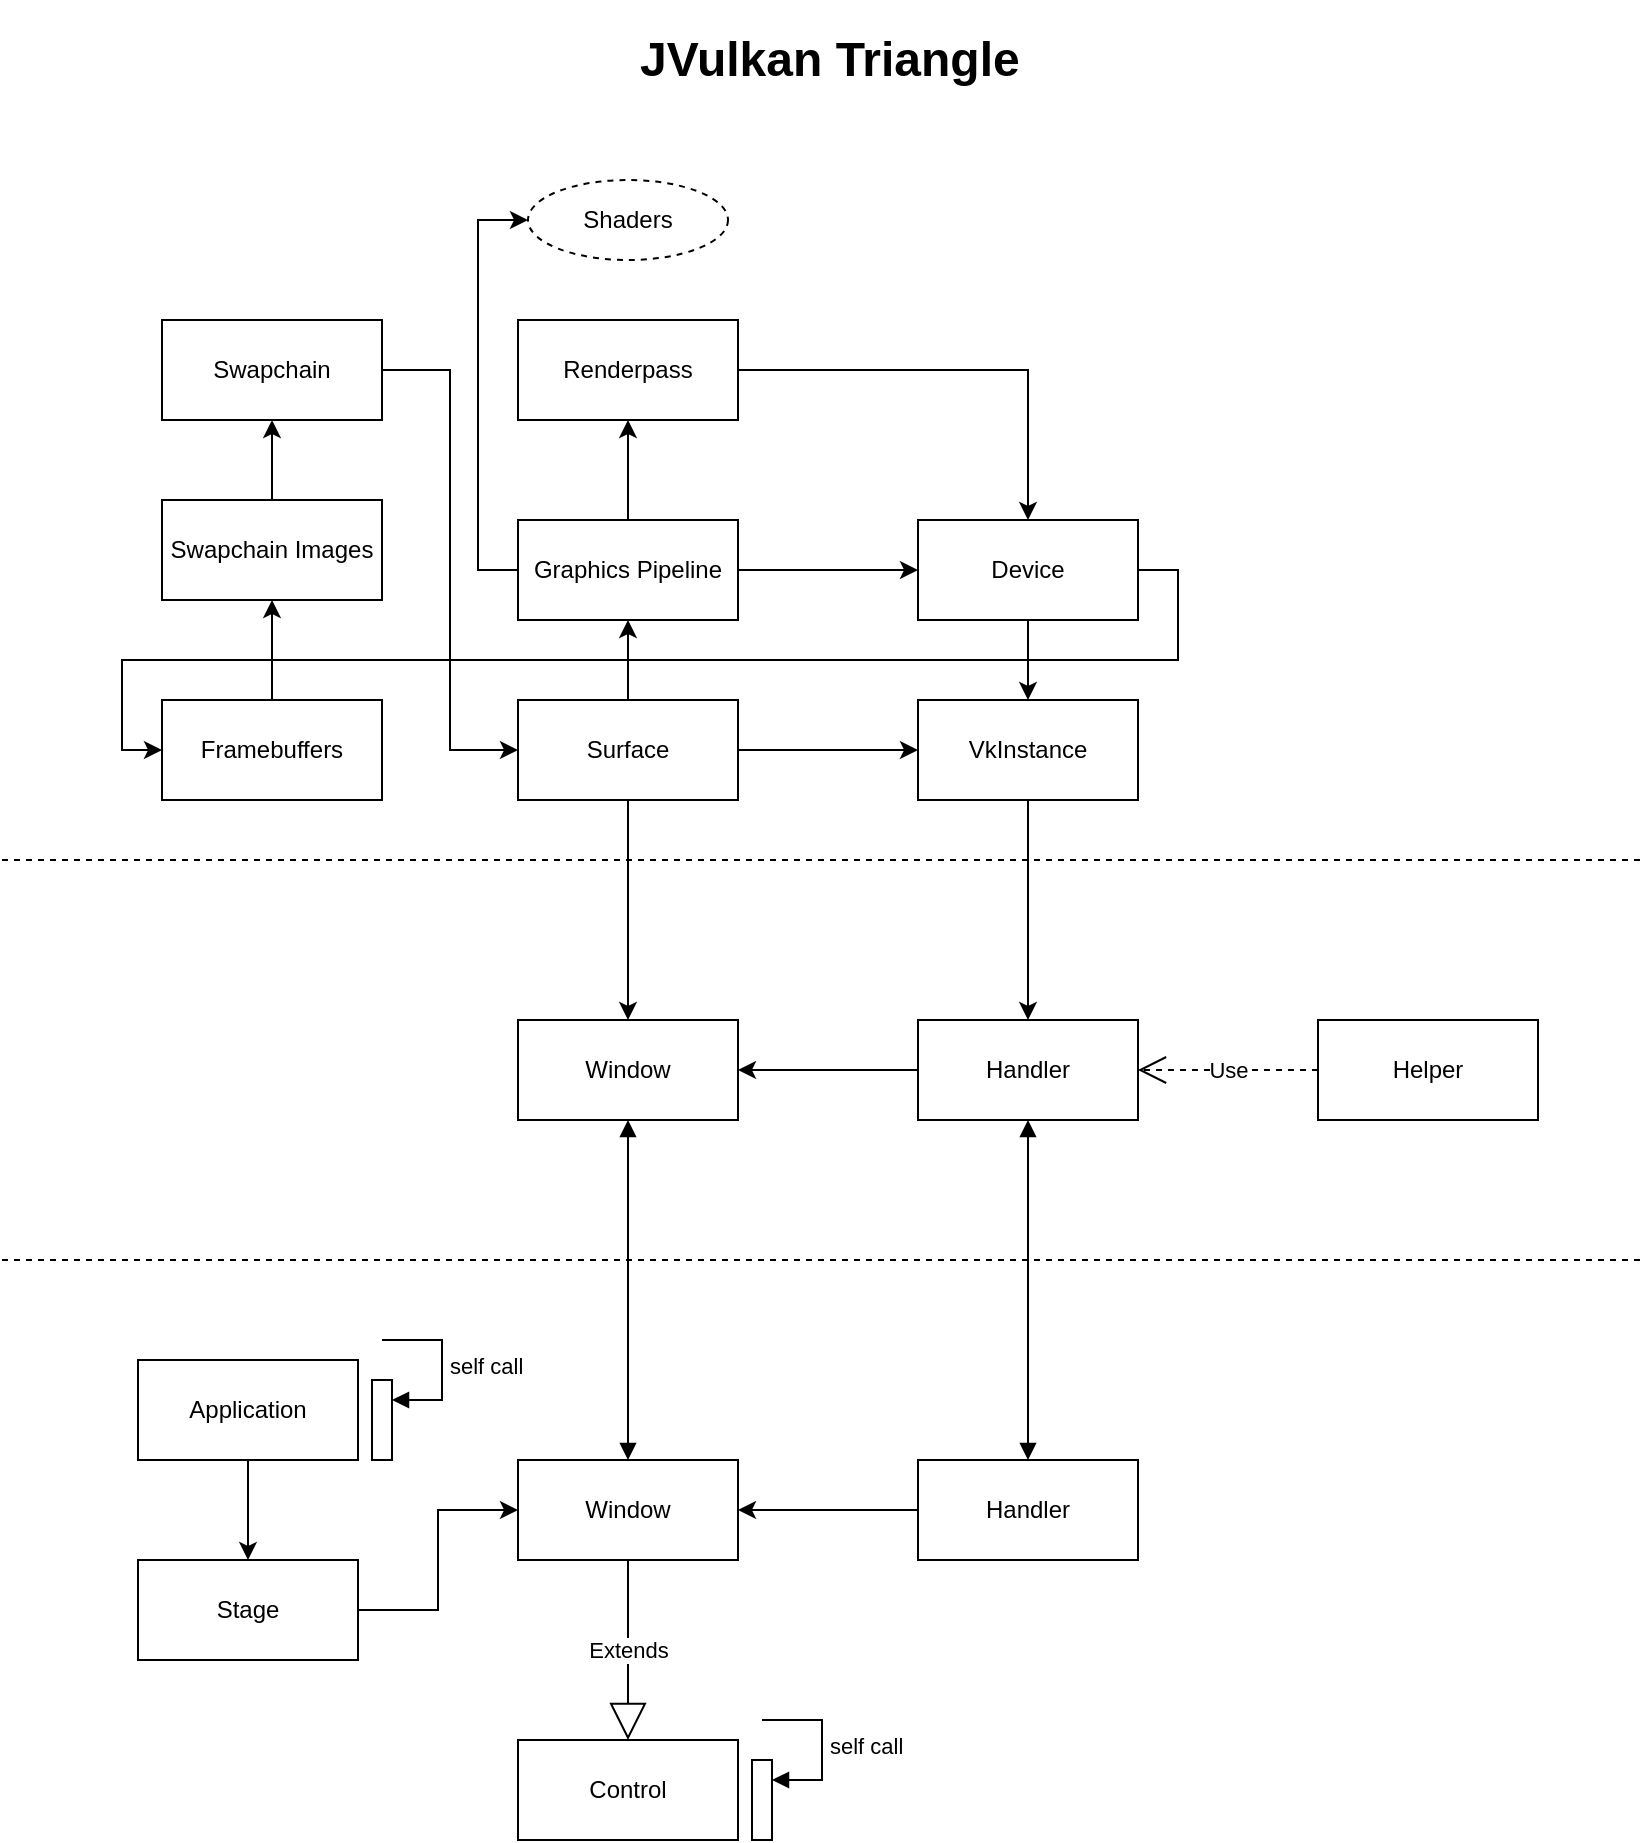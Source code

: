 <mxfile version="21.2.8" type="device">
  <diagram name="Seite-1" id="3QuzrFtcdT5GmKSGnVmT">
    <mxGraphModel dx="1787" dy="900" grid="1" gridSize="10" guides="1" tooltips="1" connect="1" arrows="1" fold="1" page="1" pageScale="1" pageWidth="827" pageHeight="1169" math="0" shadow="0">
      <root>
        <mxCell id="0" />
        <mxCell id="1" parent="0" />
        <mxCell id="1mJNoidUhChLkpWLGqwz-13" value="&lt;h1&gt;JVulkan Triangle&lt;/h1&gt;" style="text;html=1;strokeColor=none;fillColor=none;spacing=5;spacingTop=-20;whiteSpace=wrap;overflow=hidden;rounded=0;" parent="1" vertex="1">
          <mxGeometry x="314" y="20" width="200" height="40" as="geometry" />
        </mxCell>
        <mxCell id="NUWZq090cU70USYO5lzo-89" style="edgeStyle=orthogonalEdgeStyle;rounded=0;orthogonalLoop=1;jettySize=auto;html=1;exitX=0.5;exitY=1;exitDx=0;exitDy=0;entryX=0.5;entryY=0;entryDx=0;entryDy=0;" edge="1" parent="1" source="NUWZq090cU70USYO5lzo-85" target="NUWZq090cU70USYO5lzo-86">
          <mxGeometry relative="1" as="geometry" />
        </mxCell>
        <mxCell id="NUWZq090cU70USYO5lzo-85" value="Application" style="html=1;whiteSpace=wrap;" vertex="1" parent="1">
          <mxGeometry x="68" y="690" width="110" height="50" as="geometry" />
        </mxCell>
        <mxCell id="NUWZq090cU70USYO5lzo-88" style="edgeStyle=orthogonalEdgeStyle;rounded=0;orthogonalLoop=1;jettySize=auto;html=1;exitX=1;exitY=0.5;exitDx=0;exitDy=0;entryX=0;entryY=0.5;entryDx=0;entryDy=0;" edge="1" parent="1" source="NUWZq090cU70USYO5lzo-86" target="NUWZq090cU70USYO5lzo-87">
          <mxGeometry relative="1" as="geometry" />
        </mxCell>
        <mxCell id="NUWZq090cU70USYO5lzo-86" value="Stage" style="html=1;whiteSpace=wrap;" vertex="1" parent="1">
          <mxGeometry x="68" y="790" width="110" height="50" as="geometry" />
        </mxCell>
        <mxCell id="NUWZq090cU70USYO5lzo-87" value="Window" style="html=1;whiteSpace=wrap;" vertex="1" parent="1">
          <mxGeometry x="258" y="740" width="110" height="50" as="geometry" />
        </mxCell>
        <mxCell id="NUWZq090cU70USYO5lzo-102" value="Extends" style="endArrow=block;endSize=16;endFill=0;html=1;rounded=0;exitX=0.5;exitY=1;exitDx=0;exitDy=0;entryX=0.5;entryY=0;entryDx=0;entryDy=0;" edge="1" parent="1" source="NUWZq090cU70USYO5lzo-87" target="NUWZq090cU70USYO5lzo-106">
          <mxGeometry width="160" relative="1" as="geometry">
            <mxPoint x="318" y="810" as="sourcePoint" />
            <mxPoint x="283" y="890" as="targetPoint" />
          </mxGeometry>
        </mxCell>
        <mxCell id="NUWZq090cU70USYO5lzo-106" value="Control" style="html=1;whiteSpace=wrap;" vertex="1" parent="1">
          <mxGeometry x="258" y="880" width="110" height="50" as="geometry" />
        </mxCell>
        <mxCell id="NUWZq090cU70USYO5lzo-138" value="" style="endArrow=block;startArrow=block;endFill=1;startFill=1;html=1;rounded=0;exitX=0.5;exitY=0;exitDx=0;exitDy=0;entryX=0.5;entryY=1;entryDx=0;entryDy=0;" edge="1" parent="1" source="NUWZq090cU70USYO5lzo-87" target="NUWZq090cU70USYO5lzo-139">
          <mxGeometry width="160" relative="1" as="geometry">
            <mxPoint x="278" y="640" as="sourcePoint" />
            <mxPoint x="283" y="600" as="targetPoint" />
          </mxGeometry>
        </mxCell>
        <mxCell id="NUWZq090cU70USYO5lzo-139" value="Window" style="html=1;whiteSpace=wrap;" vertex="1" parent="1">
          <mxGeometry x="258" y="520" width="110" height="50" as="geometry" />
        </mxCell>
        <mxCell id="NUWZq090cU70USYO5lzo-153" style="edgeStyle=orthogonalEdgeStyle;rounded=0;orthogonalLoop=1;jettySize=auto;html=1;exitX=0;exitY=0.5;exitDx=0;exitDy=0;entryX=1;entryY=0.5;entryDx=0;entryDy=0;" edge="1" parent="1" source="NUWZq090cU70USYO5lzo-142" target="NUWZq090cU70USYO5lzo-139">
          <mxGeometry relative="1" as="geometry" />
        </mxCell>
        <mxCell id="NUWZq090cU70USYO5lzo-142" value="Handler" style="html=1;whiteSpace=wrap;" vertex="1" parent="1">
          <mxGeometry x="458" y="520" width="110" height="50" as="geometry" />
        </mxCell>
        <mxCell id="NUWZq090cU70USYO5lzo-154" style="edgeStyle=orthogonalEdgeStyle;rounded=0;orthogonalLoop=1;jettySize=auto;html=1;exitX=0;exitY=0.5;exitDx=0;exitDy=0;entryX=1;entryY=0.5;entryDx=0;entryDy=0;" edge="1" parent="1" source="NUWZq090cU70USYO5lzo-143" target="NUWZq090cU70USYO5lzo-87">
          <mxGeometry relative="1" as="geometry" />
        </mxCell>
        <mxCell id="NUWZq090cU70USYO5lzo-143" value="Handler" style="html=1;whiteSpace=wrap;" vertex="1" parent="1">
          <mxGeometry x="458" y="740" width="110" height="50" as="geometry" />
        </mxCell>
        <mxCell id="NUWZq090cU70USYO5lzo-144" value="" style="endArrow=block;startArrow=block;endFill=1;startFill=1;html=1;rounded=0;entryX=0.5;entryY=1;entryDx=0;entryDy=0;" edge="1" parent="1" source="NUWZq090cU70USYO5lzo-143" target="NUWZq090cU70USYO5lzo-142">
          <mxGeometry width="160" relative="1" as="geometry">
            <mxPoint x="453" y="700" as="sourcePoint" />
            <mxPoint x="613" y="700" as="targetPoint" />
          </mxGeometry>
        </mxCell>
        <mxCell id="NUWZq090cU70USYO5lzo-146" value="Helper" style="html=1;whiteSpace=wrap;" vertex="1" parent="1">
          <mxGeometry x="658" y="520" width="110" height="50" as="geometry" />
        </mxCell>
        <mxCell id="NUWZq090cU70USYO5lzo-152" value="Use" style="endArrow=open;endSize=12;dashed=1;html=1;rounded=0;entryX=1;entryY=0.5;entryDx=0;entryDy=0;" edge="1" parent="1" source="NUWZq090cU70USYO5lzo-146" target="NUWZq090cU70USYO5lzo-142">
          <mxGeometry width="160" relative="1" as="geometry">
            <mxPoint x="123" y="360" as="sourcePoint" />
            <mxPoint x="123" y="360" as="targetPoint" />
          </mxGeometry>
        </mxCell>
        <mxCell id="NUWZq090cU70USYO5lzo-227" style="edgeStyle=orthogonalEdgeStyle;rounded=0;orthogonalLoop=1;jettySize=auto;html=1;exitX=0.5;exitY=1;exitDx=0;exitDy=0;entryX=0.5;entryY=0;entryDx=0;entryDy=0;" edge="1" parent="1" source="NUWZq090cU70USYO5lzo-161" target="NUWZq090cU70USYO5lzo-142">
          <mxGeometry relative="1" as="geometry" />
        </mxCell>
        <mxCell id="NUWZq090cU70USYO5lzo-161" value="VkInstance" style="html=1;whiteSpace=wrap;" vertex="1" parent="1">
          <mxGeometry x="458" y="360" width="110" height="50" as="geometry" />
        </mxCell>
        <mxCell id="NUWZq090cU70USYO5lzo-164" style="edgeStyle=orthogonalEdgeStyle;rounded=0;orthogonalLoop=1;jettySize=auto;html=1;exitX=1;exitY=0.5;exitDx=0;exitDy=0;entryX=0;entryY=0.5;entryDx=0;entryDy=0;" edge="1" parent="1" source="NUWZq090cU70USYO5lzo-162" target="NUWZq090cU70USYO5lzo-161">
          <mxGeometry relative="1" as="geometry" />
        </mxCell>
        <mxCell id="NUWZq090cU70USYO5lzo-190" style="edgeStyle=orthogonalEdgeStyle;rounded=0;orthogonalLoop=1;jettySize=auto;html=1;exitX=0.5;exitY=0;exitDx=0;exitDy=0;entryX=0.5;entryY=1;entryDx=0;entryDy=0;" edge="1" parent="1" source="NUWZq090cU70USYO5lzo-162" target="NUWZq090cU70USYO5lzo-180">
          <mxGeometry relative="1" as="geometry" />
        </mxCell>
        <mxCell id="NUWZq090cU70USYO5lzo-162" value="Surface" style="html=1;whiteSpace=wrap;" vertex="1" parent="1">
          <mxGeometry x="258" y="360" width="110" height="50" as="geometry" />
        </mxCell>
        <mxCell id="NUWZq090cU70USYO5lzo-170" value="" style="endArrow=classic;html=1;rounded=0;entryX=0.5;entryY=0;entryDx=0;entryDy=0;exitX=0.5;exitY=1;exitDx=0;exitDy=0;" edge="1" parent="1" source="NUWZq090cU70USYO5lzo-162" target="NUWZq090cU70USYO5lzo-139">
          <mxGeometry relative="1" as="geometry">
            <mxPoint x="48" y="480" as="sourcePoint" />
            <mxPoint x="148" y="480" as="targetPoint" />
          </mxGeometry>
        </mxCell>
        <mxCell id="NUWZq090cU70USYO5lzo-174" value="" style="endArrow=none;dashed=1;html=1;rounded=0;" edge="1" parent="1">
          <mxGeometry width="50" height="50" relative="1" as="geometry">
            <mxPoint y="440" as="sourcePoint" />
            <mxPoint x="820" y="440" as="targetPoint" />
          </mxGeometry>
        </mxCell>
        <mxCell id="NUWZq090cU70USYO5lzo-175" value="" style="endArrow=none;dashed=1;html=1;rounded=0;" edge="1" parent="1">
          <mxGeometry width="50" height="50" relative="1" as="geometry">
            <mxPoint y="640" as="sourcePoint" />
            <mxPoint x="820" y="640" as="targetPoint" />
          </mxGeometry>
        </mxCell>
        <mxCell id="NUWZq090cU70USYO5lzo-194" style="edgeStyle=orthogonalEdgeStyle;rounded=0;orthogonalLoop=1;jettySize=auto;html=1;exitX=0.5;exitY=0;exitDx=0;exitDy=0;entryX=0.5;entryY=1;entryDx=0;entryDy=0;" edge="1" parent="1" source="NUWZq090cU70USYO5lzo-180" target="NUWZq090cU70USYO5lzo-193">
          <mxGeometry relative="1" as="geometry" />
        </mxCell>
        <mxCell id="NUWZq090cU70USYO5lzo-216" style="edgeStyle=orthogonalEdgeStyle;rounded=0;orthogonalLoop=1;jettySize=auto;html=1;exitX=1;exitY=0.5;exitDx=0;exitDy=0;entryX=0;entryY=0.5;entryDx=0;entryDy=0;" edge="1" parent="1" source="NUWZq090cU70USYO5lzo-180" target="NUWZq090cU70USYO5lzo-197">
          <mxGeometry relative="1" as="geometry" />
        </mxCell>
        <mxCell id="NUWZq090cU70USYO5lzo-221" style="edgeStyle=orthogonalEdgeStyle;rounded=0;orthogonalLoop=1;jettySize=auto;html=1;exitX=0;exitY=0.5;exitDx=0;exitDy=0;entryX=0;entryY=0.5;entryDx=0;entryDy=0;" edge="1" parent="1" source="NUWZq090cU70USYO5lzo-180" target="NUWZq090cU70USYO5lzo-195">
          <mxGeometry relative="1" as="geometry" />
        </mxCell>
        <mxCell id="NUWZq090cU70USYO5lzo-180" value="Graphics Pipeline" style="html=1;whiteSpace=wrap;" vertex="1" parent="1">
          <mxGeometry x="258" y="270" width="110" height="50" as="geometry" />
        </mxCell>
        <mxCell id="NUWZq090cU70USYO5lzo-217" style="edgeStyle=orthogonalEdgeStyle;rounded=0;orthogonalLoop=1;jettySize=auto;html=1;exitX=1;exitY=0.5;exitDx=0;exitDy=0;entryX=0.5;entryY=0;entryDx=0;entryDy=0;" edge="1" parent="1" source="NUWZq090cU70USYO5lzo-193" target="NUWZq090cU70USYO5lzo-197">
          <mxGeometry relative="1" as="geometry" />
        </mxCell>
        <mxCell id="NUWZq090cU70USYO5lzo-193" value="Renderpass" style="html=1;whiteSpace=wrap;" vertex="1" parent="1">
          <mxGeometry x="258" y="170" width="110" height="50" as="geometry" />
        </mxCell>
        <mxCell id="NUWZq090cU70USYO5lzo-195" value="Shaders" style="ellipse;whiteSpace=wrap;html=1;align=center;dashed=1;" vertex="1" parent="1">
          <mxGeometry x="263" y="100" width="100" height="40" as="geometry" />
        </mxCell>
        <mxCell id="NUWZq090cU70USYO5lzo-199" style="edgeStyle=orthogonalEdgeStyle;rounded=0;orthogonalLoop=1;jettySize=auto;html=1;exitX=0.5;exitY=1;exitDx=0;exitDy=0;" edge="1" parent="1" source="NUWZq090cU70USYO5lzo-197" target="NUWZq090cU70USYO5lzo-161">
          <mxGeometry relative="1" as="geometry" />
        </mxCell>
        <mxCell id="NUWZq090cU70USYO5lzo-223" style="edgeStyle=orthogonalEdgeStyle;rounded=0;orthogonalLoop=1;jettySize=auto;html=1;exitX=1;exitY=0.5;exitDx=0;exitDy=0;entryX=0;entryY=0.5;entryDx=0;entryDy=0;" edge="1" parent="1" source="NUWZq090cU70USYO5lzo-197" target="NUWZq090cU70USYO5lzo-205">
          <mxGeometry relative="1" as="geometry" />
        </mxCell>
        <mxCell id="NUWZq090cU70USYO5lzo-197" value="Device" style="html=1;whiteSpace=wrap;" vertex="1" parent="1">
          <mxGeometry x="458" y="270" width="110" height="50" as="geometry" />
        </mxCell>
        <mxCell id="NUWZq090cU70USYO5lzo-220" style="edgeStyle=orthogonalEdgeStyle;rounded=0;orthogonalLoop=1;jettySize=auto;html=1;exitX=1;exitY=0.5;exitDx=0;exitDy=0;entryX=0;entryY=0.5;entryDx=0;entryDy=0;" edge="1" parent="1" source="NUWZq090cU70USYO5lzo-201" target="NUWZq090cU70USYO5lzo-162">
          <mxGeometry relative="1" as="geometry" />
        </mxCell>
        <mxCell id="NUWZq090cU70USYO5lzo-201" value="Swapchain" style="html=1;whiteSpace=wrap;" vertex="1" parent="1">
          <mxGeometry x="80" y="170" width="110" height="50" as="geometry" />
        </mxCell>
        <mxCell id="NUWZq090cU70USYO5lzo-204" style="edgeStyle=orthogonalEdgeStyle;rounded=0;orthogonalLoop=1;jettySize=auto;html=1;exitX=0.5;exitY=0;exitDx=0;exitDy=0;entryX=0.5;entryY=1;entryDx=0;entryDy=0;" edge="1" parent="1" source="NUWZq090cU70USYO5lzo-203" target="NUWZq090cU70USYO5lzo-201">
          <mxGeometry relative="1" as="geometry" />
        </mxCell>
        <mxCell id="NUWZq090cU70USYO5lzo-203" value="Swapchain Images" style="html=1;whiteSpace=wrap;" vertex="1" parent="1">
          <mxGeometry x="80" y="260" width="110" height="50" as="geometry" />
        </mxCell>
        <mxCell id="NUWZq090cU70USYO5lzo-209" style="edgeStyle=orthogonalEdgeStyle;rounded=0;orthogonalLoop=1;jettySize=auto;html=1;exitX=0.5;exitY=0;exitDx=0;exitDy=0;entryX=0.5;entryY=1;entryDx=0;entryDy=0;" edge="1" parent="1" source="NUWZq090cU70USYO5lzo-205" target="NUWZq090cU70USYO5lzo-203">
          <mxGeometry relative="1" as="geometry" />
        </mxCell>
        <mxCell id="NUWZq090cU70USYO5lzo-205" value="Framebuffers" style="html=1;whiteSpace=wrap;" vertex="1" parent="1">
          <mxGeometry x="80" y="360" width="110" height="50" as="geometry" />
        </mxCell>
        <mxCell id="NUWZq090cU70USYO5lzo-228" value="" style="html=1;points=[];perimeter=orthogonalPerimeter;outlineConnect=0;targetShapes=umlLifeline;portConstraint=eastwest;newEdgeStyle={&quot;edgeStyle&quot;:&quot;elbowEdgeStyle&quot;,&quot;elbow&quot;:&quot;vertical&quot;,&quot;curved&quot;:0,&quot;rounded&quot;:0};" vertex="1" parent="1">
          <mxGeometry x="375" y="890" width="10" height="40" as="geometry" />
        </mxCell>
        <mxCell id="NUWZq090cU70USYO5lzo-229" value="self call" style="html=1;align=left;spacingLeft=2;endArrow=block;rounded=0;edgeStyle=orthogonalEdgeStyle;curved=0;rounded=0;" edge="1" target="NUWZq090cU70USYO5lzo-228" parent="1">
          <mxGeometry relative="1" as="geometry">
            <mxPoint x="380" y="870" as="sourcePoint" />
            <Array as="points">
              <mxPoint x="410" y="900" />
            </Array>
          </mxGeometry>
        </mxCell>
        <mxCell id="NUWZq090cU70USYO5lzo-230" value="" style="html=1;points=[];perimeter=orthogonalPerimeter;outlineConnect=0;targetShapes=umlLifeline;portConstraint=eastwest;newEdgeStyle={&quot;edgeStyle&quot;:&quot;elbowEdgeStyle&quot;,&quot;elbow&quot;:&quot;vertical&quot;,&quot;curved&quot;:0,&quot;rounded&quot;:0};" vertex="1" parent="1">
          <mxGeometry x="185" y="700" width="10" height="40" as="geometry" />
        </mxCell>
        <mxCell id="NUWZq090cU70USYO5lzo-231" value="self call" style="html=1;align=left;spacingLeft=2;endArrow=block;rounded=0;edgeStyle=orthogonalEdgeStyle;curved=0;rounded=0;" edge="1" target="NUWZq090cU70USYO5lzo-230" parent="1">
          <mxGeometry relative="1" as="geometry">
            <mxPoint x="190" y="680" as="sourcePoint" />
            <Array as="points">
              <mxPoint x="220" y="710" />
            </Array>
          </mxGeometry>
        </mxCell>
      </root>
    </mxGraphModel>
  </diagram>
</mxfile>
